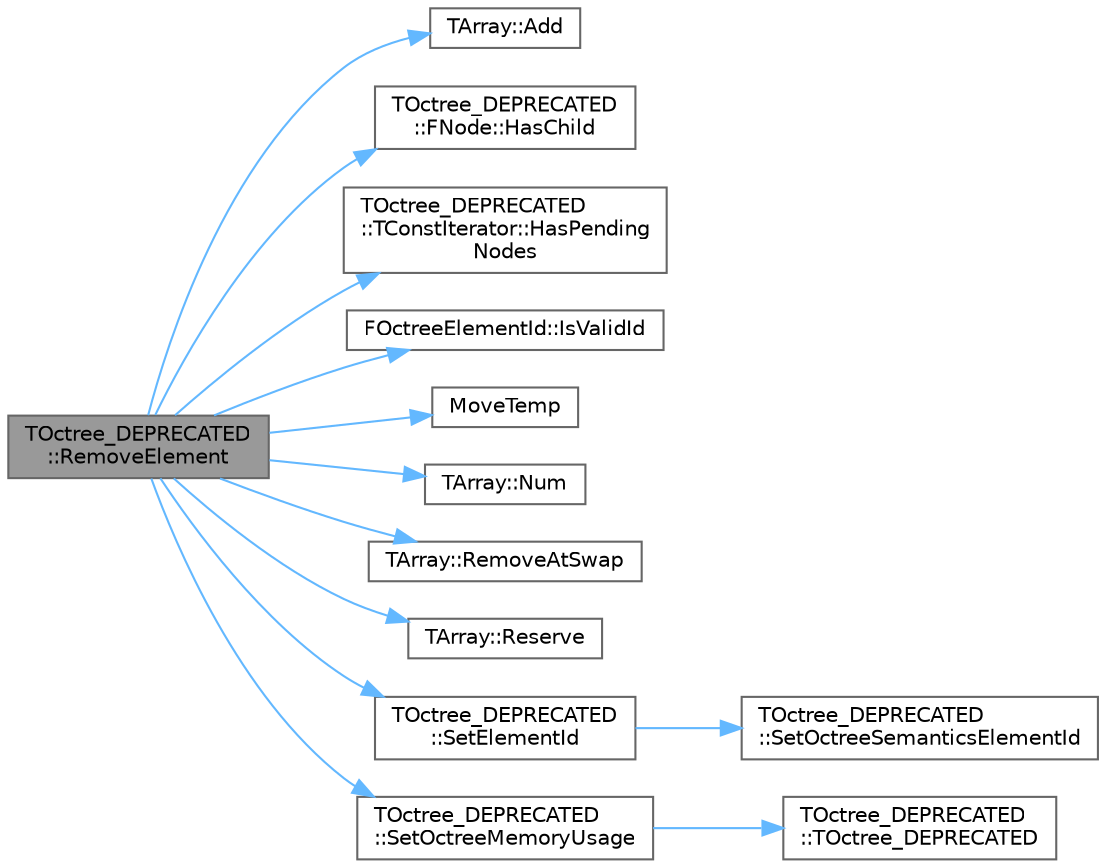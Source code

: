 digraph "TOctree_DEPRECATED::RemoveElement"
{
 // INTERACTIVE_SVG=YES
 // LATEX_PDF_SIZE
  bgcolor="transparent";
  edge [fontname=Helvetica,fontsize=10,labelfontname=Helvetica,labelfontsize=10];
  node [fontname=Helvetica,fontsize=10,shape=box,height=0.2,width=0.4];
  rankdir="LR";
  Node1 [id="Node000001",label="TOctree_DEPRECATED\l::RemoveElement",height=0.2,width=0.4,color="gray40", fillcolor="grey60", style="filled", fontcolor="black",tooltip="Removes an element from the octree."];
  Node1 -> Node2 [id="edge1_Node000001_Node000002",color="steelblue1",style="solid",tooltip=" "];
  Node2 [id="Node000002",label="TArray::Add",height=0.2,width=0.4,color="grey40", fillcolor="white", style="filled",URL="$d4/d52/classTArray.html#a94f6bf2bef04382fc79010abad57d823",tooltip="Adds a new item to the end of the array, possibly reallocating the whole array to fit."];
  Node1 -> Node3 [id="edge2_Node000001_Node000003",color="steelblue1",style="solid",tooltip=" "];
  Node3 [id="Node000003",label="TOctree_DEPRECATED\l::FNode::HasChild",height=0.2,width=0.4,color="grey40", fillcolor="white", style="filled",URL="$dd/ddf/classTOctree__DEPRECATED_1_1FNode.html#acea6d639713b356b884633fabfe858f5",tooltip=" "];
  Node1 -> Node4 [id="edge3_Node000001_Node000004",color="steelblue1",style="solid",tooltip=" "];
  Node4 [id="Node000004",label="TOctree_DEPRECATED\l::TConstIterator::HasPending\lNodes",height=0.2,width=0.4,color="grey40", fillcolor="white", style="filled",URL="$d1/df7/classTOctree__DEPRECATED_1_1TConstIterator.html#acee5182d611517705e340bb3d6e68502",tooltip="Checks if there are any nodes left to iterate over."];
  Node1 -> Node5 [id="edge4_Node000001_Node000005",color="steelblue1",style="solid",tooltip=" "];
  Node5 [id="Node000005",label="FOctreeElementId::IsValidId",height=0.2,width=0.4,color="grey40", fillcolor="white", style="filled",URL="$d0/d14/classFOctreeElementId.html#a353fd38723488ce9b983b856d27b3970",tooltip=" "];
  Node1 -> Node6 [id="edge5_Node000001_Node000006",color="steelblue1",style="solid",tooltip=" "];
  Node6 [id="Node000006",label="MoveTemp",height=0.2,width=0.4,color="grey40", fillcolor="white", style="filled",URL="$d4/d24/UnrealTemplate_8h.html#ad5e6c049aeb9c9115fec514ba581dbb6",tooltip="MoveTemp will cast a reference to an rvalue reference."];
  Node1 -> Node7 [id="edge6_Node000001_Node000007",color="steelblue1",style="solid",tooltip=" "];
  Node7 [id="Node000007",label="TArray::Num",height=0.2,width=0.4,color="grey40", fillcolor="white", style="filled",URL="$d4/d52/classTArray.html#adcbf9ca48677a9c0c3830cd862dd40d8",tooltip="Returns number of elements in array."];
  Node1 -> Node8 [id="edge7_Node000001_Node000008",color="steelblue1",style="solid",tooltip=" "];
  Node8 [id="Node000008",label="TArray::RemoveAtSwap",height=0.2,width=0.4,color="grey40", fillcolor="white", style="filled",URL="$d4/d52/classTArray.html#a2fa9ad3920b40e139cb8097d5917c111",tooltip="Removes an element (or elements) at given location, then shrinks the array."];
  Node1 -> Node9 [id="edge8_Node000001_Node000009",color="steelblue1",style="solid",tooltip=" "];
  Node9 [id="Node000009",label="TArray::Reserve",height=0.2,width=0.4,color="grey40", fillcolor="white", style="filled",URL="$d4/d52/classTArray.html#a9225b97632948348a65bb19ff212bc08",tooltip="Reserves memory such that the array can contain at least Number elements."];
  Node1 -> Node10 [id="edge9_Node000001_Node000010",color="steelblue1",style="solid",tooltip=" "];
  Node10 [id="Node000010",label="TOctree_DEPRECATED\l::SetElementId",height=0.2,width=0.4,color="grey40", fillcolor="white", style="filled",URL="$d1/dfb/classTOctree__DEPRECATED.html#ab8e75e1de1136b3b15583367fe3f03a1",tooltip=" "];
  Node10 -> Node11 [id="edge10_Node000010_Node000011",color="steelblue1",style="solid",tooltip=" "];
  Node11 [id="Node000011",label="TOctree_DEPRECATED\l::SetOctreeSemanticsElementId",height=0.2,width=0.4,color="grey40", fillcolor="white", style="filled",URL="$d1/dfb/classTOctree__DEPRECATED.html#adc9b4ac6270c344e7aa1832f742e3bd8",tooltip=" "];
  Node1 -> Node12 [id="edge11_Node000001_Node000012",color="steelblue1",style="solid",tooltip=" "];
  Node12 [id="Node000012",label="TOctree_DEPRECATED\l::SetOctreeMemoryUsage",height=0.2,width=0.4,color="grey40", fillcolor="white", style="filled",URL="$d1/dfb/classTOctree__DEPRECATED.html#a5472e280200ea0a55dd1bd528ee767e7",tooltip="this function basically set TotalSizeBytes, but gives opportunity to include this Octree in memory st..."];
  Node12 -> Node13 [id="edge12_Node000012_Node000013",color="steelblue1",style="solid",tooltip=" "];
  Node13 [id="Node000013",label="TOctree_DEPRECATED\l::TOctree_DEPRECATED",height=0.2,width=0.4,color="grey40", fillcolor="white", style="filled",URL="$d1/dfb/classTOctree__DEPRECATED.html#a15b0b2036ec506aac067d1ab0c5ae08b",tooltip="Initialization constructor."];
}
